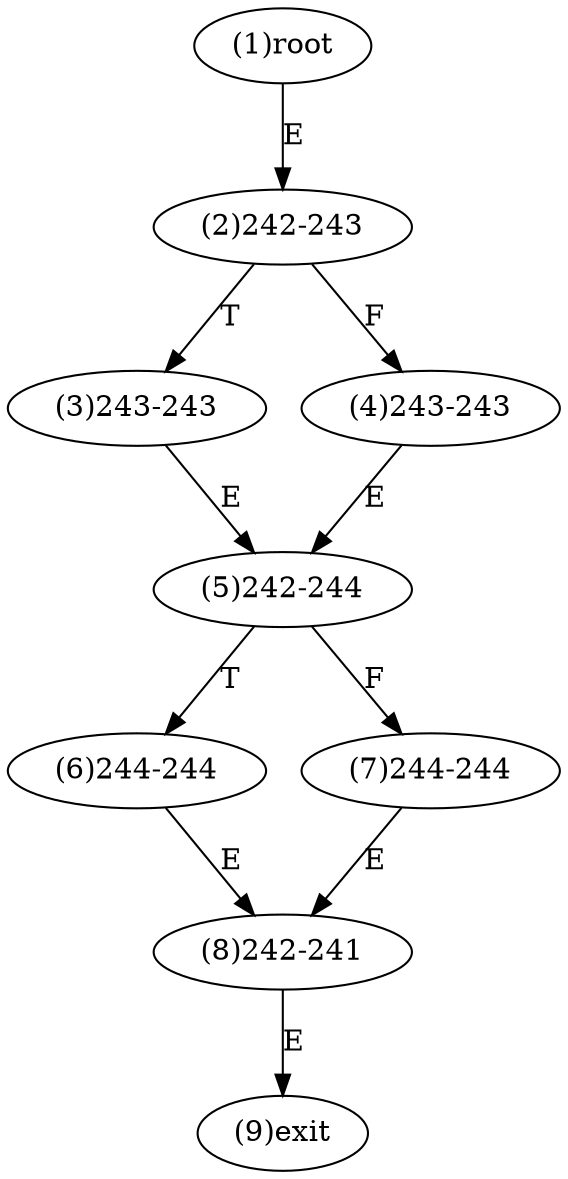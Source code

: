 digraph "" { 
1[ label="(1)root"];
2[ label="(2)242-243"];
3[ label="(3)243-243"];
4[ label="(4)243-243"];
5[ label="(5)242-244"];
6[ label="(6)244-244"];
7[ label="(7)244-244"];
8[ label="(8)242-241"];
9[ label="(9)exit"];
1->2[ label="E"];
2->4[ label="F"];
2->3[ label="T"];
3->5[ label="E"];
4->5[ label="E"];
5->7[ label="F"];
5->6[ label="T"];
6->8[ label="E"];
7->8[ label="E"];
8->9[ label="E"];
}